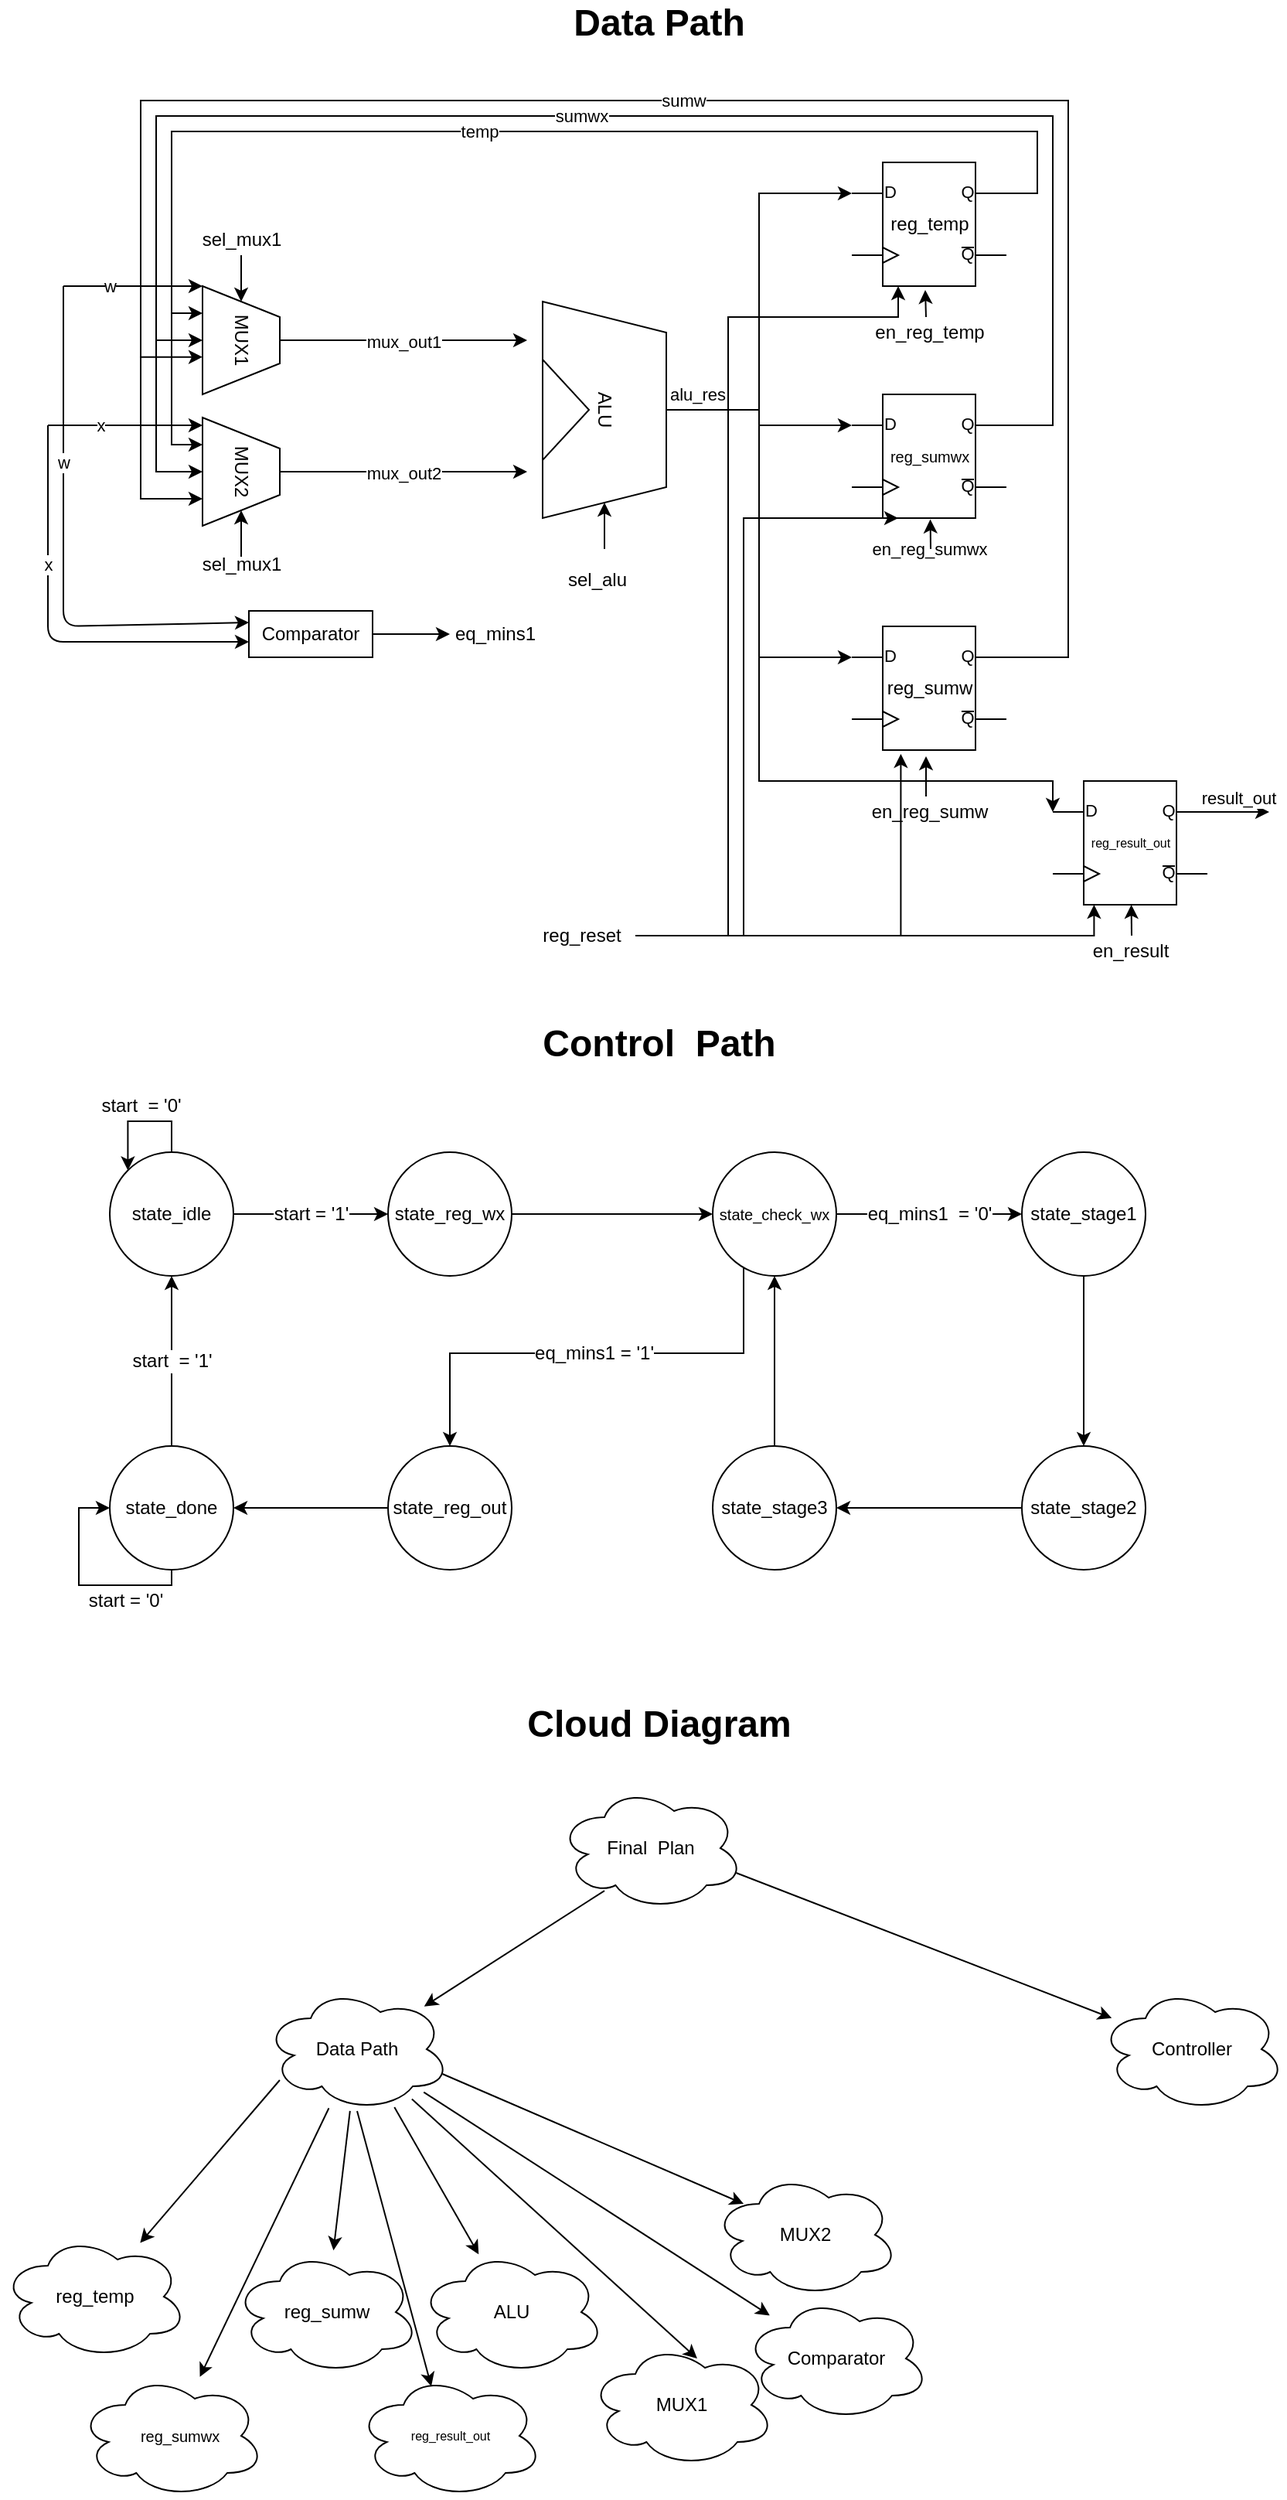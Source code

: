 <mxfile version="14.1.8" type="device"><diagram id="Dhl2agwGQrDMZQLR9hMI" name="Page-1"><mxGraphModel dx="1185" dy="685" grid="1" gridSize="10" guides="1" tooltips="1" connect="1" arrows="1" fold="1" page="1" pageScale="1" pageWidth="850" pageHeight="1100" math="0" shadow="0"><root><mxCell id="0"/><mxCell id="1" parent="0"/><mxCell id="aNMfsMvjUgmajL9YgHvY-39" style="edgeStyle=orthogonalEdgeStyle;rounded=0;orthogonalLoop=1;jettySize=auto;html=1;exitX=1;exitY=0.25;exitDx=0;exitDy=0;exitPerimeter=0;entryX=0.25;entryY=1;entryDx=0;entryDy=0;" edge="1" parent="1" source="aNMfsMvjUgmajL9YgHvY-8" target="aNMfsMvjUgmajL9YgHvY-21"><mxGeometry relative="1" as="geometry"><Array as="points"><mxPoint x="670" y="190"/><mxPoint x="670" y="150"/><mxPoint x="110" y="150"/><mxPoint x="110" y="268"/></Array></mxGeometry></mxCell><mxCell id="aNMfsMvjUgmajL9YgHvY-45" value="temp" style="edgeStyle=orthogonalEdgeStyle;rounded=0;orthogonalLoop=1;jettySize=auto;html=1;exitX=1;exitY=0.25;exitDx=0;exitDy=0;exitPerimeter=0;entryX=0.25;entryY=1;entryDx=0;entryDy=0;" edge="1" parent="1" source="aNMfsMvjUgmajL9YgHvY-8" target="aNMfsMvjUgmajL9YgHvY-23"><mxGeometry relative="1" as="geometry"><Array as="points"><mxPoint x="670" y="190"/><mxPoint x="670" y="150"/><mxPoint x="110" y="150"/><mxPoint x="110" y="353"/></Array></mxGeometry></mxCell><mxCell id="aNMfsMvjUgmajL9YgHvY-8" value="" style="verticalLabelPosition=bottom;shadow=0;dashed=0;align=center;html=1;verticalAlign=top;shape=mxgraph.electrical.logic_gates.d_type_flip-flop;" vertex="1" parent="1"><mxGeometry x="550" y="170" width="100" height="80" as="geometry"/></mxCell><mxCell id="aNMfsMvjUgmajL9YgHvY-40" style="edgeStyle=orthogonalEdgeStyle;rounded=0;orthogonalLoop=1;jettySize=auto;html=1;exitX=1;exitY=0.25;exitDx=0;exitDy=0;exitPerimeter=0;entryX=0.5;entryY=1;entryDx=0;entryDy=0;" edge="1" parent="1" source="aNMfsMvjUgmajL9YgHvY-9" target="aNMfsMvjUgmajL9YgHvY-21"><mxGeometry relative="1" as="geometry"><Array as="points"><mxPoint x="680" y="340"/><mxPoint x="680" y="140"/><mxPoint x="100" y="140"/><mxPoint x="100" y="285"/></Array></mxGeometry></mxCell><mxCell id="aNMfsMvjUgmajL9YgHvY-46" value="sumwx" style="edgeStyle=orthogonalEdgeStyle;rounded=0;orthogonalLoop=1;jettySize=auto;html=1;exitX=1;exitY=0.25;exitDx=0;exitDy=0;exitPerimeter=0;entryX=0.5;entryY=1;entryDx=0;entryDy=0;" edge="1" parent="1" source="aNMfsMvjUgmajL9YgHvY-9" target="aNMfsMvjUgmajL9YgHvY-23"><mxGeometry relative="1" as="geometry"><Array as="points"><mxPoint x="680" y="340"/><mxPoint x="680" y="140"/><mxPoint x="100" y="140"/><mxPoint x="100" y="370"/></Array></mxGeometry></mxCell><mxCell id="aNMfsMvjUgmajL9YgHvY-9" value="" style="verticalLabelPosition=bottom;shadow=0;dashed=0;align=center;html=1;verticalAlign=top;shape=mxgraph.electrical.logic_gates.d_type_flip-flop;" vertex="1" parent="1"><mxGeometry x="550" y="320" width="100" height="80" as="geometry"/></mxCell><mxCell id="aNMfsMvjUgmajL9YgHvY-47" style="edgeStyle=orthogonalEdgeStyle;rounded=0;orthogonalLoop=1;jettySize=auto;html=1;exitX=1;exitY=0.25;exitDx=0;exitDy=0;exitPerimeter=0;entryX=0.655;entryY=1;entryDx=0;entryDy=0;entryPerimeter=0;" edge="1" parent="1" source="aNMfsMvjUgmajL9YgHvY-10" target="aNMfsMvjUgmajL9YgHvY-21"><mxGeometry relative="1" as="geometry"><Array as="points"><mxPoint x="690" y="490"/><mxPoint x="690" y="130"/><mxPoint x="90" y="130"/><mxPoint x="90" y="296"/></Array></mxGeometry></mxCell><mxCell id="aNMfsMvjUgmajL9YgHvY-51" value="sumw" style="edgeStyle=orthogonalEdgeStyle;rounded=0;orthogonalLoop=1;jettySize=auto;html=1;exitX=1;exitY=0.25;exitDx=0;exitDy=0;exitPerimeter=0;entryX=0.75;entryY=1;entryDx=0;entryDy=0;" edge="1" parent="1" source="aNMfsMvjUgmajL9YgHvY-10" target="aNMfsMvjUgmajL9YgHvY-23"><mxGeometry relative="1" as="geometry"><Array as="points"><mxPoint x="690" y="490"/><mxPoint x="690" y="130"/><mxPoint x="90" y="130"/><mxPoint x="90" y="388"/></Array></mxGeometry></mxCell><mxCell id="aNMfsMvjUgmajL9YgHvY-10" value="" style="verticalLabelPosition=bottom;shadow=0;dashed=0;align=center;html=1;verticalAlign=top;shape=mxgraph.electrical.logic_gates.d_type_flip-flop;" vertex="1" parent="1"><mxGeometry x="550" y="470" width="100" height="80" as="geometry"/></mxCell><mxCell id="aNMfsMvjUgmajL9YgHvY-15" value="" style="group" vertex="1" connectable="0" parent="1"><mxGeometry x="350" y="260" width="80" height="140" as="geometry"/></mxCell><mxCell id="aNMfsMvjUgmajL9YgHvY-12" value="ALU" style="shape=trapezoid;perimeter=trapezoidPerimeter;whiteSpace=wrap;html=1;fixedSize=1;rotation=90;verticalAlign=middle;" vertex="1" parent="aNMfsMvjUgmajL9YgHvY-15"><mxGeometry x="-30" y="30" width="140" height="80" as="geometry"/></mxCell><mxCell id="aNMfsMvjUgmajL9YgHvY-13" value="" style="triangle;whiteSpace=wrap;html=1;" vertex="1" parent="aNMfsMvjUgmajL9YgHvY-15"><mxGeometry y="37.5" width="30" height="65" as="geometry"/></mxCell><mxCell id="aNMfsMvjUgmajL9YgHvY-16" style="edgeStyle=orthogonalEdgeStyle;rounded=0;orthogonalLoop=1;jettySize=auto;html=1;entryX=0;entryY=0.25;entryDx=0;entryDy=0;entryPerimeter=0;" edge="1" parent="1" source="aNMfsMvjUgmajL9YgHvY-12" target="aNMfsMvjUgmajL9YgHvY-8"><mxGeometry relative="1" as="geometry"/></mxCell><mxCell id="aNMfsMvjUgmajL9YgHvY-17" style="edgeStyle=orthogonalEdgeStyle;rounded=0;orthogonalLoop=1;jettySize=auto;html=1;entryX=0;entryY=0.25;entryDx=0;entryDy=0;entryPerimeter=0;" edge="1" parent="1" source="aNMfsMvjUgmajL9YgHvY-12" target="aNMfsMvjUgmajL9YgHvY-9"><mxGeometry relative="1" as="geometry"/></mxCell><mxCell id="aNMfsMvjUgmajL9YgHvY-18" style="edgeStyle=orthogonalEdgeStyle;rounded=0;orthogonalLoop=1;jettySize=auto;html=1;entryX=0;entryY=0.25;entryDx=0;entryDy=0;entryPerimeter=0;" edge="1" parent="1" source="aNMfsMvjUgmajL9YgHvY-12" target="aNMfsMvjUgmajL9YgHvY-10"><mxGeometry relative="1" as="geometry"/></mxCell><mxCell id="aNMfsMvjUgmajL9YgHvY-61" value="result_out" style="edgeStyle=orthogonalEdgeStyle;rounded=0;orthogonalLoop=1;jettySize=auto;html=1;exitX=1;exitY=0.25;exitDx=0;exitDy=0;exitPerimeter=0;" edge="1" parent="1" source="aNMfsMvjUgmajL9YgHvY-19"><mxGeometry y="10" relative="1" as="geometry"><mxPoint x="820" y="590" as="targetPoint"/><mxPoint as="offset"/></mxGeometry></mxCell><mxCell id="aNMfsMvjUgmajL9YgHvY-19" value="" style="verticalLabelPosition=bottom;shadow=0;dashed=0;align=center;html=1;verticalAlign=top;shape=mxgraph.electrical.logic_gates.d_type_flip-flop;" vertex="1" parent="1"><mxGeometry x="680" y="570" width="100" height="80" as="geometry"/></mxCell><mxCell id="aNMfsMvjUgmajL9YgHvY-25" value="mux_out1" style="edgeStyle=orthogonalEdgeStyle;rounded=0;orthogonalLoop=1;jettySize=auto;html=1;" edge="1" parent="1" source="aNMfsMvjUgmajL9YgHvY-21"><mxGeometry relative="1" as="geometry"><mxPoint x="340" y="285" as="targetPoint"/></mxGeometry></mxCell><mxCell id="aNMfsMvjUgmajL9YgHvY-21" value="MUX1" style="shape=trapezoid;perimeter=trapezoidPerimeter;whiteSpace=wrap;html=1;fixedSize=1;rotation=90;" vertex="1" parent="1"><mxGeometry x="120" y="260" width="70" height="50" as="geometry"/></mxCell><mxCell id="aNMfsMvjUgmajL9YgHvY-26" value="mux_out2" style="edgeStyle=orthogonalEdgeStyle;rounded=0;orthogonalLoop=1;jettySize=auto;html=1;" edge="1" parent="1" source="aNMfsMvjUgmajL9YgHvY-23"><mxGeometry relative="1" as="geometry"><mxPoint x="340" y="370" as="targetPoint"/></mxGeometry></mxCell><mxCell id="aNMfsMvjUgmajL9YgHvY-23" value="MUX2" style="shape=trapezoid;perimeter=trapezoidPerimeter;whiteSpace=wrap;html=1;fixedSize=1;rotation=90;" vertex="1" parent="1"><mxGeometry x="120" y="345" width="70" height="50" as="geometry"/></mxCell><mxCell id="aNMfsMvjUgmajL9YgHvY-27" value="alu_res" style="edgeStyle=orthogonalEdgeStyle;rounded=0;orthogonalLoop=1;jettySize=auto;html=1;entryX=0;entryY=0.25;entryDx=0;entryDy=0;entryPerimeter=0;" edge="1" parent="1" source="aNMfsMvjUgmajL9YgHvY-12" target="aNMfsMvjUgmajL9YgHvY-19"><mxGeometry x="-0.922" y="10" relative="1" as="geometry"><Array as="points"><mxPoint x="490" y="330"/><mxPoint x="490" y="570"/><mxPoint x="680" y="570"/></Array><mxPoint as="offset"/></mxGeometry></mxCell><mxCell id="aNMfsMvjUgmajL9YgHvY-49" value="w" style="endArrow=classic;html=1;entryX=0;entryY=1;entryDx=0;entryDy=0;" edge="1" parent="1" target="aNMfsMvjUgmajL9YgHvY-21"><mxGeometry x="-0.333" width="50" height="50" relative="1" as="geometry"><mxPoint x="40" y="250" as="sourcePoint"/><mxPoint x="70" y="440" as="targetPoint"/><mxPoint as="offset"/></mxGeometry></mxCell><mxCell id="aNMfsMvjUgmajL9YgHvY-50" value="x" style="endArrow=classic;html=1;entryX=0;entryY=1;entryDx=0;entryDy=0;" edge="1" parent="1"><mxGeometry x="-0.333" width="50" height="50" relative="1" as="geometry"><mxPoint x="30" y="340" as="sourcePoint"/><mxPoint x="130" y="340" as="targetPoint"/><mxPoint as="offset"/></mxGeometry></mxCell><mxCell id="aNMfsMvjUgmajL9YgHvY-52" value="" style="endArrow=classic;html=1;entryX=1;entryY=0.5;entryDx=0;entryDy=0;" edge="1" parent="1" target="aNMfsMvjUgmajL9YgHvY-12"><mxGeometry width="50" height="50" relative="1" as="geometry"><mxPoint x="390" y="420" as="sourcePoint"/><mxPoint x="430" y="430" as="targetPoint"/></mxGeometry></mxCell><mxCell id="aNMfsMvjUgmajL9YgHvY-53" value="" style="endArrow=classic;html=1;entryX=0.475;entryY=1.031;entryDx=0;entryDy=0;entryPerimeter=0;" edge="1" parent="1" target="aNMfsMvjUgmajL9YgHvY-8"><mxGeometry width="50" height="50" relative="1" as="geometry"><mxPoint x="598" y="270" as="sourcePoint"/><mxPoint x="400" y="400" as="targetPoint"/></mxGeometry></mxCell><mxCell id="aNMfsMvjUgmajL9YgHvY-54" value="" style="endArrow=classic;html=1;entryX=0.508;entryY=1.01;entryDx=0;entryDy=0;entryPerimeter=0;" edge="1" parent="1" target="aNMfsMvjUgmajL9YgHvY-9"><mxGeometry width="50" height="50" relative="1" as="geometry"><mxPoint x="601" y="420" as="sourcePoint"/><mxPoint x="607.5" y="272.48" as="targetPoint"/></mxGeometry></mxCell><mxCell id="aNMfsMvjUgmajL9YgHvY-55" value="" style="endArrow=classic;html=1;" edge="1" parent="1"><mxGeometry width="50" height="50" relative="1" as="geometry"><mxPoint x="598" y="580" as="sourcePoint"/><mxPoint x="598" y="554" as="targetPoint"/></mxGeometry></mxCell><mxCell id="aNMfsMvjUgmajL9YgHvY-56" value="" style="endArrow=classic;html=1;entryX=0.508;entryY=1;entryDx=0;entryDy=0;entryPerimeter=0;" edge="1" parent="1" target="aNMfsMvjUgmajL9YgHvY-19"><mxGeometry width="50" height="50" relative="1" as="geometry"><mxPoint x="731" y="670" as="sourcePoint"/><mxPoint x="627.5" y="302.48" as="targetPoint"/></mxGeometry></mxCell><mxCell id="aNMfsMvjUgmajL9YgHvY-57" value="en_reg_temp" style="text;html=1;align=center;verticalAlign=middle;resizable=0;points=[];autosize=1;" vertex="1" parent="1"><mxGeometry x="555" y="270" width="90" height="20" as="geometry"/></mxCell><mxCell id="aNMfsMvjUgmajL9YgHvY-58" value="en_reg_sumwx" style="text;html=1;align=center;verticalAlign=middle;resizable=0;points=[];autosize=1;fontSize=11;" vertex="1" parent="1"><mxGeometry x="555" y="410" width="90" height="20" as="geometry"/></mxCell><mxCell id="aNMfsMvjUgmajL9YgHvY-59" value="en_reg_sumw" style="text;html=1;align=center;verticalAlign=middle;resizable=0;points=[];autosize=1;" vertex="1" parent="1"><mxGeometry x="555" y="580" width="90" height="20" as="geometry"/></mxCell><mxCell id="aNMfsMvjUgmajL9YgHvY-62" value="sel_alu" style="text;html=1;align=center;verticalAlign=middle;resizable=0;points=[];autosize=1;" vertex="1" parent="1"><mxGeometry x="360" y="430" width="50" height="20" as="geometry"/></mxCell><mxCell id="aNMfsMvjUgmajL9YgHvY-66" style="edgeStyle=orthogonalEdgeStyle;rounded=0;orthogonalLoop=1;jettySize=auto;html=1;" edge="1" parent="1" source="aNMfsMvjUgmajL9YgHvY-64" target="aNMfsMvjUgmajL9YgHvY-21"><mxGeometry relative="1" as="geometry"/></mxCell><mxCell id="aNMfsMvjUgmajL9YgHvY-64" value="sel_mux1" style="text;html=1;align=center;verticalAlign=middle;resizable=0;points=[];autosize=1;" vertex="1" parent="1"><mxGeometry x="120" y="210" width="70" height="20" as="geometry"/></mxCell><mxCell id="aNMfsMvjUgmajL9YgHvY-67" style="edgeStyle=orthogonalEdgeStyle;rounded=0;orthogonalLoop=1;jettySize=auto;html=1;entryX=1;entryY=0.5;entryDx=0;entryDy=0;" edge="1" parent="1" source="aNMfsMvjUgmajL9YgHvY-65" target="aNMfsMvjUgmajL9YgHvY-23"><mxGeometry relative="1" as="geometry"/></mxCell><mxCell id="aNMfsMvjUgmajL9YgHvY-65" value="sel_mux1" style="text;html=1;align=center;verticalAlign=middle;resizable=0;points=[];autosize=1;" vertex="1" parent="1"><mxGeometry x="120" y="420" width="70" height="20" as="geometry"/></mxCell><mxCell id="aNMfsMvjUgmajL9YgHvY-68" value="reg_sumwx" style="text;html=1;align=center;verticalAlign=middle;resizable=0;points=[];autosize=1;fontSize=10;" vertex="1" parent="1"><mxGeometry x="565" y="350" width="70" height="20" as="geometry"/></mxCell><mxCell id="aNMfsMvjUgmajL9YgHvY-69" value="reg_temp" style="text;html=1;align=center;verticalAlign=middle;resizable=0;points=[];autosize=1;" vertex="1" parent="1"><mxGeometry x="565" y="200" width="70" height="20" as="geometry"/></mxCell><mxCell id="aNMfsMvjUgmajL9YgHvY-70" value="reg_sumw" style="text;html=1;align=center;verticalAlign=middle;resizable=0;points=[];autosize=1;" vertex="1" parent="1"><mxGeometry x="565" y="500" width="70" height="20" as="geometry"/></mxCell><mxCell id="aNMfsMvjUgmajL9YgHvY-71" value="reg_result_out" style="text;html=1;align=center;verticalAlign=middle;resizable=0;points=[];autosize=1;fontSize=8;" vertex="1" parent="1"><mxGeometry x="695" y="600" width="70" height="20" as="geometry"/></mxCell><mxCell id="aNMfsMvjUgmajL9YgHvY-86" style="edgeStyle=orthogonalEdgeStyle;rounded=0;orthogonalLoop=1;jettySize=auto;html=1;entryX=0.267;entryY=1;entryDx=0;entryDy=0;entryPerimeter=0;fontSize=8;" edge="1" parent="1" source="aNMfsMvjUgmajL9YgHvY-85" target="aNMfsMvjUgmajL9YgHvY-19"><mxGeometry relative="1" as="geometry"/></mxCell><mxCell id="aNMfsMvjUgmajL9YgHvY-87" style="edgeStyle=orthogonalEdgeStyle;rounded=0;orthogonalLoop=1;jettySize=auto;html=1;entryX=0.317;entryY=1.031;entryDx=0;entryDy=0;entryPerimeter=0;fontSize=8;" edge="1" parent="1" source="aNMfsMvjUgmajL9YgHvY-85" target="aNMfsMvjUgmajL9YgHvY-10"><mxGeometry relative="1" as="geometry"/></mxCell><mxCell id="aNMfsMvjUgmajL9YgHvY-88" style="edgeStyle=orthogonalEdgeStyle;rounded=0;orthogonalLoop=1;jettySize=auto;html=1;entryX=0.3;entryY=1;entryDx=0;entryDy=0;entryPerimeter=0;fontSize=8;" edge="1" parent="1" source="aNMfsMvjUgmajL9YgHvY-85" target="aNMfsMvjUgmajL9YgHvY-9"><mxGeometry relative="1" as="geometry"><Array as="points"><mxPoint x="480" y="670"/><mxPoint x="480" y="400"/></Array></mxGeometry></mxCell><mxCell id="aNMfsMvjUgmajL9YgHvY-89" style="edgeStyle=orthogonalEdgeStyle;rounded=0;orthogonalLoop=1;jettySize=auto;html=1;fontSize=8;" edge="1" parent="1" source="aNMfsMvjUgmajL9YgHvY-85" target="aNMfsMvjUgmajL9YgHvY-8"><mxGeometry relative="1" as="geometry"><Array as="points"><mxPoint x="470" y="670"/><mxPoint x="470" y="270"/><mxPoint x="580" y="270"/></Array></mxGeometry></mxCell><mxCell id="aNMfsMvjUgmajL9YgHvY-85" value="reg_reset" style="text;html=1;align=center;verticalAlign=middle;resizable=0;points=[];autosize=1;" vertex="1" parent="1"><mxGeometry x="340" y="660" width="70" height="20" as="geometry"/></mxCell><mxCell id="aNMfsMvjUgmajL9YgHvY-90" value="en_result" style="text;html=1;align=center;verticalAlign=middle;resizable=0;points=[];autosize=1;" vertex="1" parent="1"><mxGeometry x="700" y="670" width="60" height="20" as="geometry"/></mxCell><mxCell id="aNMfsMvjUgmajL9YgHvY-91" value="&lt;font style=&quot;font-size: 24px&quot;&gt;&lt;b&gt;Data Path&lt;/b&gt;&lt;/font&gt;" style="text;html=1;align=center;verticalAlign=middle;resizable=0;points=[];autosize=1;fontSize=8;" vertex="1" parent="1"><mxGeometry x="360" y="70" width="130" height="20" as="geometry"/></mxCell><mxCell id="aNMfsMvjUgmajL9YgHvY-93" value="&lt;font style=&quot;font-size: 24px&quot;&gt;&lt;b&gt;Control&amp;nbsp; Path&lt;/b&gt;&lt;/font&gt;" style="text;html=1;align=center;verticalAlign=middle;resizable=0;points=[];autosize=1;fontSize=8;" vertex="1" parent="1"><mxGeometry x="340" y="730" width="170" height="20" as="geometry"/></mxCell><mxCell id="aNMfsMvjUgmajL9YgHvY-95" value="&lt;font style=&quot;font-size: 12px&quot;&gt;eq_mins1&lt;/font&gt;" style="edgeStyle=orthogonalEdgeStyle;rounded=0;orthogonalLoop=1;jettySize=auto;html=1;fontSize=8;" edge="1" parent="1" source="aNMfsMvjUgmajL9YgHvY-94"><mxGeometry x="1" y="30" relative="1" as="geometry"><mxPoint x="290" y="475" as="targetPoint"/><mxPoint x="30" y="30" as="offset"/></mxGeometry></mxCell><mxCell id="aNMfsMvjUgmajL9YgHvY-94" value="&lt;font style=&quot;font-size: 12px&quot;&gt;Comparator&lt;/font&gt;" style="whiteSpace=wrap;html=1;fontSize=8;" vertex="1" parent="1"><mxGeometry x="160" y="460" width="80" height="30" as="geometry"/></mxCell><mxCell id="aNMfsMvjUgmajL9YgHvY-98" value="w" style="endArrow=classic;html=1;entryX=0;entryY=0.25;entryDx=0;entryDy=0;" edge="1" parent="1" target="aNMfsMvjUgmajL9YgHvY-94"><mxGeometry x="-0.333" width="50" height="50" relative="1" as="geometry"><mxPoint x="40.0" y="250.0" as="sourcePoint"/><mxPoint x="155" y="470" as="targetPoint"/><Array as="points"><mxPoint x="40" y="470"/></Array><mxPoint as="offset"/></mxGeometry></mxCell><mxCell id="aNMfsMvjUgmajL9YgHvY-101" value="x" style="endArrow=classic;html=1;" edge="1" parent="1"><mxGeometry x="-0.333" width="50" height="50" relative="1" as="geometry"><mxPoint x="30" y="340" as="sourcePoint"/><mxPoint x="160" y="480" as="targetPoint"/><Array as="points"><mxPoint x="30" y="480"/></Array><mxPoint as="offset"/></mxGeometry></mxCell><mxCell id="aNMfsMvjUgmajL9YgHvY-110" value="start = '1'" style="edgeStyle=orthogonalEdgeStyle;rounded=0;orthogonalLoop=1;jettySize=auto;html=1;entryX=0;entryY=0.5;entryDx=0;entryDy=0;fontSize=12;" edge="1" parent="1" source="aNMfsMvjUgmajL9YgHvY-102" target="aNMfsMvjUgmajL9YgHvY-103"><mxGeometry relative="1" as="geometry"/></mxCell><mxCell id="aNMfsMvjUgmajL9YgHvY-102" value="&lt;font style=&quot;font-size: 12px;&quot;&gt;state_idle&lt;/font&gt;" style="ellipse;whiteSpace=wrap;html=1;aspect=fixed;fontSize=12;" vertex="1" parent="1"><mxGeometry x="70" y="810" width="80" height="80" as="geometry"/></mxCell><mxCell id="aNMfsMvjUgmajL9YgHvY-111" style="edgeStyle=orthogonalEdgeStyle;rounded=0;orthogonalLoop=1;jettySize=auto;html=1;fontSize=12;" edge="1" parent="1" source="aNMfsMvjUgmajL9YgHvY-103" target="aNMfsMvjUgmajL9YgHvY-104"><mxGeometry relative="1" as="geometry"/></mxCell><mxCell id="aNMfsMvjUgmajL9YgHvY-103" value="state_reg_wx" style="ellipse;whiteSpace=wrap;html=1;aspect=fixed;fontSize=12;" vertex="1" parent="1"><mxGeometry x="250" y="810" width="80" height="80" as="geometry"/></mxCell><mxCell id="aNMfsMvjUgmajL9YgHvY-112" value="eq_mins1&amp;nbsp; = '0'" style="edgeStyle=orthogonalEdgeStyle;rounded=0;orthogonalLoop=1;jettySize=auto;html=1;entryX=0;entryY=0.5;entryDx=0;entryDy=0;fontSize=12;" edge="1" parent="1" source="aNMfsMvjUgmajL9YgHvY-104" target="aNMfsMvjUgmajL9YgHvY-105"><mxGeometry relative="1" as="geometry"/></mxCell><mxCell id="aNMfsMvjUgmajL9YgHvY-119" value="eq_mins1 = '1'" style="edgeStyle=orthogonalEdgeStyle;rounded=0;orthogonalLoop=1;jettySize=auto;html=1;fontSize=12;" edge="1" parent="1" source="aNMfsMvjUgmajL9YgHvY-104" target="aNMfsMvjUgmajL9YgHvY-108"><mxGeometry relative="1" as="geometry"><Array as="points"><mxPoint x="480" y="940"/><mxPoint x="290" y="940"/></Array></mxGeometry></mxCell><mxCell id="aNMfsMvjUgmajL9YgHvY-104" value="&lt;font style=&quot;font-size: 10px&quot;&gt;state_check_wx&lt;/font&gt;" style="ellipse;whiteSpace=wrap;html=1;aspect=fixed;fontSize=12;" vertex="1" parent="1"><mxGeometry x="460" y="810" width="80" height="80" as="geometry"/></mxCell><mxCell id="aNMfsMvjUgmajL9YgHvY-113" style="edgeStyle=orthogonalEdgeStyle;rounded=0;orthogonalLoop=1;jettySize=auto;html=1;fontSize=12;" edge="1" parent="1" source="aNMfsMvjUgmajL9YgHvY-105" target="aNMfsMvjUgmajL9YgHvY-106"><mxGeometry relative="1" as="geometry"/></mxCell><mxCell id="aNMfsMvjUgmajL9YgHvY-105" value="state_stage1" style="ellipse;whiteSpace=wrap;html=1;aspect=fixed;fontSize=12;" vertex="1" parent="1"><mxGeometry x="660" y="810" width="80" height="80" as="geometry"/></mxCell><mxCell id="aNMfsMvjUgmajL9YgHvY-114" style="edgeStyle=orthogonalEdgeStyle;rounded=0;orthogonalLoop=1;jettySize=auto;html=1;fontSize=12;" edge="1" parent="1" source="aNMfsMvjUgmajL9YgHvY-106" target="aNMfsMvjUgmajL9YgHvY-107"><mxGeometry relative="1" as="geometry"/></mxCell><mxCell id="aNMfsMvjUgmajL9YgHvY-106" value="state_stage2" style="ellipse;whiteSpace=wrap;html=1;aspect=fixed;fontSize=12;" vertex="1" parent="1"><mxGeometry x="660" y="1000" width="80" height="80" as="geometry"/></mxCell><mxCell id="aNMfsMvjUgmajL9YgHvY-121" style="edgeStyle=orthogonalEdgeStyle;rounded=0;orthogonalLoop=1;jettySize=auto;html=1;entryX=0.5;entryY=1;entryDx=0;entryDy=0;fontSize=12;" edge="1" parent="1" source="aNMfsMvjUgmajL9YgHvY-107" target="aNMfsMvjUgmajL9YgHvY-104"><mxGeometry relative="1" as="geometry"/></mxCell><mxCell id="aNMfsMvjUgmajL9YgHvY-107" value="&lt;span&gt;state_stage3&lt;/span&gt;" style="ellipse;whiteSpace=wrap;html=1;aspect=fixed;fontSize=12;" vertex="1" parent="1"><mxGeometry x="460" y="1000" width="80" height="80" as="geometry"/></mxCell><mxCell id="aNMfsMvjUgmajL9YgHvY-116" style="edgeStyle=orthogonalEdgeStyle;rounded=0;orthogonalLoop=1;jettySize=auto;html=1;entryX=1;entryY=0.5;entryDx=0;entryDy=0;fontSize=12;" edge="1" parent="1" source="aNMfsMvjUgmajL9YgHvY-108" target="aNMfsMvjUgmajL9YgHvY-109"><mxGeometry relative="1" as="geometry"/></mxCell><mxCell id="aNMfsMvjUgmajL9YgHvY-108" value="state_reg_out" style="ellipse;whiteSpace=wrap;html=1;aspect=fixed;fontSize=12;" vertex="1" parent="1"><mxGeometry x="250" y="1000" width="80" height="80" as="geometry"/></mxCell><mxCell id="aNMfsMvjUgmajL9YgHvY-117" value="start&amp;nbsp; = '1'" style="edgeStyle=orthogonalEdgeStyle;rounded=0;orthogonalLoop=1;jettySize=auto;html=1;entryX=0.5;entryY=1;entryDx=0;entryDy=0;fontSize=12;" edge="1" parent="1" source="aNMfsMvjUgmajL9YgHvY-109" target="aNMfsMvjUgmajL9YgHvY-102"><mxGeometry relative="1" as="geometry"/></mxCell><mxCell id="aNMfsMvjUgmajL9YgHvY-109" value="state_done" style="ellipse;whiteSpace=wrap;html=1;aspect=fixed;fontSize=12;" vertex="1" parent="1"><mxGeometry x="70" y="1000" width="80" height="80" as="geometry"/></mxCell><mxCell id="aNMfsMvjUgmajL9YgHvY-118" value="start&amp;nbsp; = '0'" style="edgeStyle=orthogonalEdgeStyle;rounded=0;orthogonalLoop=1;jettySize=auto;html=1;entryX=0;entryY=0;entryDx=0;entryDy=0;fontSize=12;" edge="1" parent="1" source="aNMfsMvjUgmajL9YgHvY-102" target="aNMfsMvjUgmajL9YgHvY-102"><mxGeometry x="-0.001" y="-10" relative="1" as="geometry"><Array as="points"><mxPoint x="110" y="790"/><mxPoint x="82" y="790"/></Array><mxPoint as="offset"/></mxGeometry></mxCell><mxCell id="aNMfsMvjUgmajL9YgHvY-122" value="start = '0'" style="edgeStyle=orthogonalEdgeStyle;rounded=0;orthogonalLoop=1;jettySize=auto;html=1;entryX=0;entryY=0.5;entryDx=0;entryDy=0;fontSize=12;" edge="1" parent="1" source="aNMfsMvjUgmajL9YgHvY-109" target="aNMfsMvjUgmajL9YgHvY-109"><mxGeometry x="-0.429" y="10" relative="1" as="geometry"><Array as="points"><mxPoint x="110" y="1090"/><mxPoint x="50" y="1090"/><mxPoint x="50" y="1040"/></Array><mxPoint as="offset"/></mxGeometry></mxCell><mxCell id="aNMfsMvjUgmajL9YgHvY-125" value="&lt;b&gt;&lt;font style=&quot;font-size: 24px&quot;&gt;Cloud Diagram&lt;/font&gt;&lt;/b&gt;" style="text;html=1;align=center;verticalAlign=middle;resizable=0;points=[];autosize=1;fontSize=12;" vertex="1" parent="1"><mxGeometry x="330" y="1170" width="190" height="20" as="geometry"/></mxCell><mxCell id="aNMfsMvjUgmajL9YgHvY-127" value="Final&amp;nbsp; Plan" style="ellipse;shape=cloud;whiteSpace=wrap;html=1;fontSize=12;" vertex="1" parent="1"><mxGeometry x="360" y="1220" width="120" height="80" as="geometry"/></mxCell><mxCell id="aNMfsMvjUgmajL9YgHvY-128" value="Data Path" style="ellipse;shape=cloud;whiteSpace=wrap;html=1;fontSize=12;" vertex="1" parent="1"><mxGeometry x="170" y="1350" width="120" height="80" as="geometry"/></mxCell><mxCell id="aNMfsMvjUgmajL9YgHvY-129" value="Controller" style="ellipse;shape=cloud;whiteSpace=wrap;html=1;fontSize=12;" vertex="1" parent="1"><mxGeometry x="710" y="1350" width="120" height="80" as="geometry"/></mxCell><mxCell id="aNMfsMvjUgmajL9YgHvY-130" value="" style="ellipse;shape=cloud;whiteSpace=wrap;html=1;fontSize=12;" vertex="1" parent="1"><mxGeometry y="1510" width="120" height="80" as="geometry"/></mxCell><mxCell id="aNMfsMvjUgmajL9YgHvY-131" value="" style="ellipse;shape=cloud;whiteSpace=wrap;html=1;fontSize=12;" vertex="1" parent="1"><mxGeometry x="50" y="1600" width="120" height="80" as="geometry"/></mxCell><mxCell id="aNMfsMvjUgmajL9YgHvY-132" value="" style="ellipse;shape=cloud;whiteSpace=wrap;html=1;fontSize=12;" vertex="1" parent="1"><mxGeometry x="150" y="1520" width="120" height="80" as="geometry"/></mxCell><mxCell id="aNMfsMvjUgmajL9YgHvY-133" value="" style="ellipse;shape=cloud;whiteSpace=wrap;html=1;fontSize=12;" vertex="1" parent="1"><mxGeometry x="230" y="1600" width="120" height="80" as="geometry"/></mxCell><mxCell id="aNMfsMvjUgmajL9YgHvY-134" value="&#10;&#10;&lt;span style=&quot;color: rgb(0, 0, 0); font-family: helvetica; font-size: 12px; font-style: normal; font-weight: 400; letter-spacing: normal; text-align: center; text-indent: 0px; text-transform: none; word-spacing: 0px; background-color: rgb(255, 255, 255); display: inline; float: none;&quot;&gt;ALU&lt;/span&gt;&#10;&#10;" style="ellipse;shape=cloud;whiteSpace=wrap;html=1;fontSize=12;" vertex="1" parent="1"><mxGeometry x="270" y="1520" width="120" height="80" as="geometry"/></mxCell><mxCell id="aNMfsMvjUgmajL9YgHvY-135" value="&#10;&#10;&lt;span style=&quot;color: rgb(0, 0, 0); font-family: helvetica; font-size: 12px; font-style: normal; font-weight: 400; letter-spacing: normal; text-align: center; text-indent: 0px; text-transform: none; word-spacing: 0px; background-color: rgb(255, 255, 255); display: inline; float: none;&quot;&gt;MUX1&lt;/span&gt;&#10;&#10;" style="ellipse;shape=cloud;whiteSpace=wrap;html=1;fontSize=12;" vertex="1" parent="1"><mxGeometry x="380" y="1580" width="120" height="80" as="geometry"/></mxCell><mxCell id="aNMfsMvjUgmajL9YgHvY-136" value="&#10;&#10;&lt;span style=&quot;color: rgb(0, 0, 0); font-family: helvetica; font-size: 12px; font-style: normal; font-weight: 400; letter-spacing: normal; text-align: center; text-indent: 0px; text-transform: none; word-spacing: 0px; background-color: rgb(255, 255, 255); display: inline; float: none;&quot;&gt;MUX2&lt;/span&gt;&#10;&#10;" style="ellipse;shape=cloud;whiteSpace=wrap;html=1;fontSize=12;" vertex="1" parent="1"><mxGeometry x="460" y="1470" width="120" height="80" as="geometry"/></mxCell><mxCell id="aNMfsMvjUgmajL9YgHvY-137" value="Comparator" style="ellipse;shape=cloud;whiteSpace=wrap;html=1;fontSize=12;" vertex="1" parent="1"><mxGeometry x="480" y="1550" width="120" height="80" as="geometry"/></mxCell><mxCell id="aNMfsMvjUgmajL9YgHvY-138" value="" style="endArrow=classic;html=1;fontSize=12;exitX=0.083;exitY=0.75;exitDx=0;exitDy=0;exitPerimeter=0;" edge="1" parent="1" source="aNMfsMvjUgmajL9YgHvY-128" target="aNMfsMvjUgmajL9YgHvY-130"><mxGeometry width="50" height="50" relative="1" as="geometry"><mxPoint x="160" y="1400" as="sourcePoint"/><mxPoint x="140" y="1390" as="targetPoint"/></mxGeometry></mxCell><mxCell id="aNMfsMvjUgmajL9YgHvY-140" value="" style="endArrow=classic;html=1;fontSize=12;" edge="1" parent="1" source="aNMfsMvjUgmajL9YgHvY-128" target="aNMfsMvjUgmajL9YgHvY-132"><mxGeometry width="50" height="50" relative="1" as="geometry"><mxPoint x="189.96" y="1420" as="sourcePoint"/><mxPoint x="99.612" y="1525.211" as="targetPoint"/></mxGeometry></mxCell><mxCell id="aNMfsMvjUgmajL9YgHvY-141" value="" style="endArrow=classic;html=1;fontSize=12;exitX=0.701;exitY=0.969;exitDx=0;exitDy=0;exitPerimeter=0;" edge="1" parent="1" source="aNMfsMvjUgmajL9YgHvY-128" target="aNMfsMvjUgmajL9YgHvY-134"><mxGeometry width="50" height="50" relative="1" as="geometry"><mxPoint x="199.96" y="1430" as="sourcePoint"/><mxPoint x="109.612" y="1535.211" as="targetPoint"/></mxGeometry></mxCell><mxCell id="aNMfsMvjUgmajL9YgHvY-142" value="" style="endArrow=classic;html=1;fontSize=12;" edge="1" parent="1" source="aNMfsMvjUgmajL9YgHvY-128" target="aNMfsMvjUgmajL9YgHvY-131"><mxGeometry width="50" height="50" relative="1" as="geometry"><mxPoint x="209.96" y="1440" as="sourcePoint"/><mxPoint x="119.612" y="1545.211" as="targetPoint"/></mxGeometry></mxCell><mxCell id="aNMfsMvjUgmajL9YgHvY-143" value="" style="endArrow=classic;html=1;fontSize=12;entryX=0.4;entryY=0.1;entryDx=0;entryDy=0;entryPerimeter=0;" edge="1" parent="1" target="aNMfsMvjUgmajL9YgHvY-133"><mxGeometry width="50" height="50" relative="1" as="geometry"><mxPoint x="230" y="1430" as="sourcePoint"/><mxPoint x="129.612" y="1555.211" as="targetPoint"/></mxGeometry></mxCell><mxCell id="aNMfsMvjUgmajL9YgHvY-144" value="" style="endArrow=classic;html=1;fontSize=12;exitX=0.96;exitY=0.7;exitDx=0;exitDy=0;exitPerimeter=0;entryX=0.167;entryY=0.25;entryDx=0;entryDy=0;entryPerimeter=0;" edge="1" parent="1" source="aNMfsMvjUgmajL9YgHvY-128" target="aNMfsMvjUgmajL9YgHvY-136"><mxGeometry width="50" height="50" relative="1" as="geometry"><mxPoint x="229.96" y="1460" as="sourcePoint"/><mxPoint x="139.612" y="1565.211" as="targetPoint"/></mxGeometry></mxCell><mxCell id="aNMfsMvjUgmajL9YgHvY-145" value="" style="endArrow=classic;html=1;fontSize=12;entryX=0.583;entryY=0.125;entryDx=0;entryDy=0;entryPerimeter=0;" edge="1" parent="1" source="aNMfsMvjUgmajL9YgHvY-128" target="aNMfsMvjUgmajL9YgHvY-135"><mxGeometry width="50" height="50" relative="1" as="geometry"><mxPoint x="239.96" y="1470" as="sourcePoint"/><mxPoint x="149.612" y="1575.211" as="targetPoint"/></mxGeometry></mxCell><mxCell id="aNMfsMvjUgmajL9YgHvY-146" value="" style="endArrow=classic;html=1;fontSize=12;" edge="1" parent="1" source="aNMfsMvjUgmajL9YgHvY-128" target="aNMfsMvjUgmajL9YgHvY-137"><mxGeometry width="50" height="50" relative="1" as="geometry"><mxPoint x="249.96" y="1480" as="sourcePoint"/><mxPoint x="159.612" y="1585.211" as="targetPoint"/></mxGeometry></mxCell><mxCell id="aNMfsMvjUgmajL9YgHvY-147" value="" style="endArrow=classic;html=1;fontSize=12;exitX=0.25;exitY=0.844;exitDx=0;exitDy=0;exitPerimeter=0;" edge="1" parent="1" source="aNMfsMvjUgmajL9YgHvY-127" target="aNMfsMvjUgmajL9YgHvY-128"><mxGeometry width="50" height="50" relative="1" as="geometry"><mxPoint x="259.96" y="1490" as="sourcePoint"/><mxPoint x="169.612" y="1595.211" as="targetPoint"/></mxGeometry></mxCell><mxCell id="aNMfsMvjUgmajL9YgHvY-148" value="" style="endArrow=classic;html=1;fontSize=12;exitX=0.96;exitY=0.7;exitDx=0;exitDy=0;exitPerimeter=0;" edge="1" parent="1" source="aNMfsMvjUgmajL9YgHvY-127" target="aNMfsMvjUgmajL9YgHvY-129"><mxGeometry width="50" height="50" relative="1" as="geometry"><mxPoint x="269.96" y="1500" as="sourcePoint"/><mxPoint x="179.612" y="1605.211" as="targetPoint"/></mxGeometry></mxCell><mxCell id="aNMfsMvjUgmajL9YgHvY-150" value="reg_temp" style="text;html=1;align=center;verticalAlign=middle;resizable=0;points=[];autosize=1;" vertex="1" parent="1"><mxGeometry x="25" y="1540" width="70" height="20" as="geometry"/></mxCell><mxCell id="aNMfsMvjUgmajL9YgHvY-151" value="reg_sumwx" style="text;html=1;align=center;verticalAlign=middle;resizable=0;points=[];autosize=1;fontSize=10;" vertex="1" parent="1"><mxGeometry x="80" y="1630" width="70" height="20" as="geometry"/></mxCell><mxCell id="aNMfsMvjUgmajL9YgHvY-152" value="reg_sumw" style="text;html=1;align=center;verticalAlign=middle;resizable=0;points=[];autosize=1;" vertex="1" parent="1"><mxGeometry x="175" y="1550" width="70" height="20" as="geometry"/></mxCell><mxCell id="aNMfsMvjUgmajL9YgHvY-153" value="reg_result_out" style="text;html=1;align=center;verticalAlign=middle;resizable=0;points=[];autosize=1;fontSize=8;" vertex="1" parent="1"><mxGeometry x="255" y="1630" width="70" height="20" as="geometry"/></mxCell></root></mxGraphModel></diagram></mxfile>